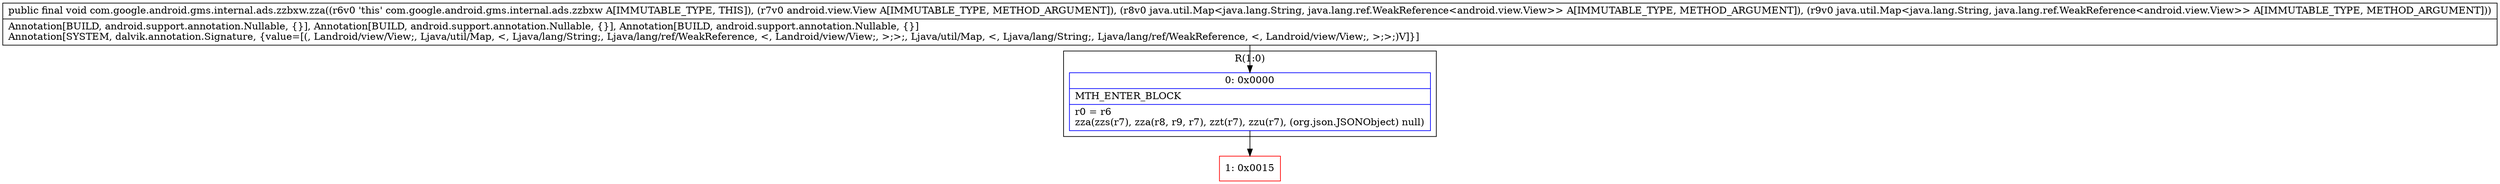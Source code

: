 digraph "CFG forcom.google.android.gms.internal.ads.zzbxw.zza(Landroid\/view\/View;Ljava\/util\/Map;Ljava\/util\/Map;)V" {
subgraph cluster_Region_1320714677 {
label = "R(1:0)";
node [shape=record,color=blue];
Node_0 [shape=record,label="{0\:\ 0x0000|MTH_ENTER_BLOCK\l|r0 = r6\lzza(zzs(r7), zza(r8, r9, r7), zzt(r7), zzu(r7), (org.json.JSONObject) null)\l}"];
}
Node_1 [shape=record,color=red,label="{1\:\ 0x0015}"];
MethodNode[shape=record,label="{public final void com.google.android.gms.internal.ads.zzbxw.zza((r6v0 'this' com.google.android.gms.internal.ads.zzbxw A[IMMUTABLE_TYPE, THIS]), (r7v0 android.view.View A[IMMUTABLE_TYPE, METHOD_ARGUMENT]), (r8v0 java.util.Map\<java.lang.String, java.lang.ref.WeakReference\<android.view.View\>\> A[IMMUTABLE_TYPE, METHOD_ARGUMENT]), (r9v0 java.util.Map\<java.lang.String, java.lang.ref.WeakReference\<android.view.View\>\> A[IMMUTABLE_TYPE, METHOD_ARGUMENT]))  | Annotation[BUILD, android.support.annotation.Nullable, \{\}], Annotation[BUILD, android.support.annotation.Nullable, \{\}], Annotation[BUILD, android.support.annotation.Nullable, \{\}]\lAnnotation[SYSTEM, dalvik.annotation.Signature, \{value=[(, Landroid\/view\/View;, Ljava\/util\/Map, \<, Ljava\/lang\/String;, Ljava\/lang\/ref\/WeakReference, \<, Landroid\/view\/View;, \>;\>;, Ljava\/util\/Map, \<, Ljava\/lang\/String;, Ljava\/lang\/ref\/WeakReference, \<, Landroid\/view\/View;, \>;\>;)V]\}]\l}"];
MethodNode -> Node_0;
Node_0 -> Node_1;
}

